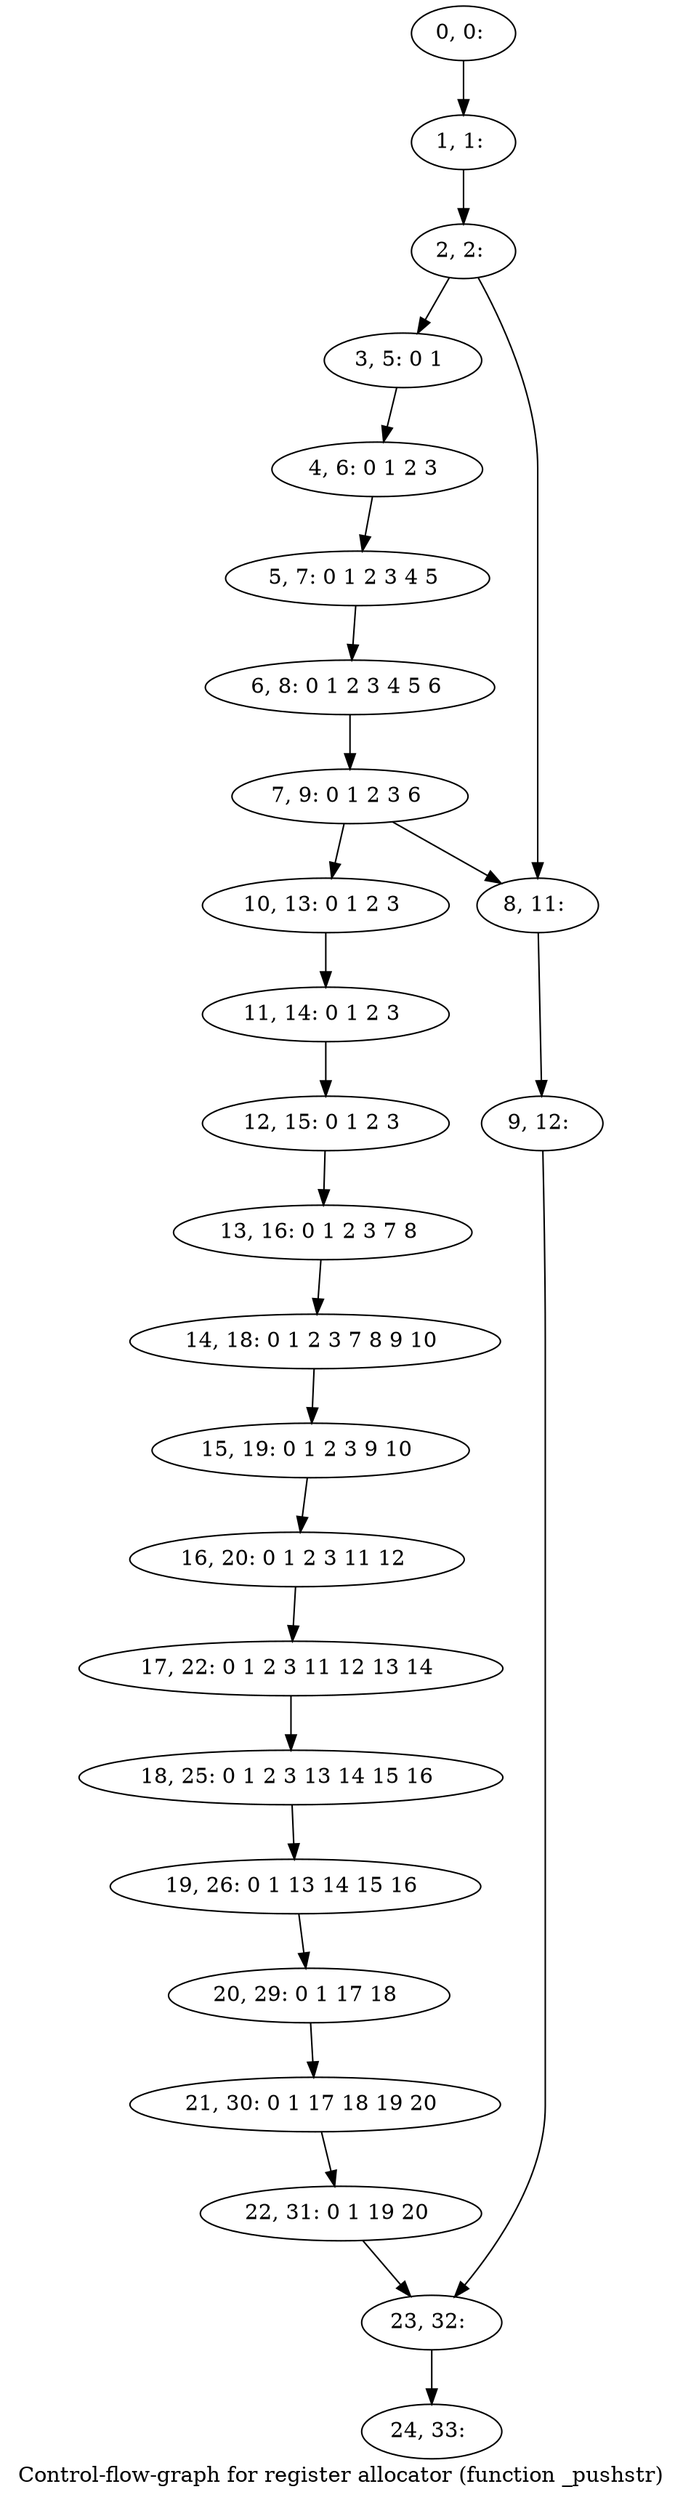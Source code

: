 digraph G {
graph [label="Control-flow-graph for register allocator (function _pushstr)"]
0[label="0, 0: "];
1[label="1, 1: "];
2[label="2, 2: "];
3[label="3, 5: 0 1 "];
4[label="4, 6: 0 1 2 3 "];
5[label="5, 7: 0 1 2 3 4 5 "];
6[label="6, 8: 0 1 2 3 4 5 6 "];
7[label="7, 9: 0 1 2 3 6 "];
8[label="8, 11: "];
9[label="9, 12: "];
10[label="10, 13: 0 1 2 3 "];
11[label="11, 14: 0 1 2 3 "];
12[label="12, 15: 0 1 2 3 "];
13[label="13, 16: 0 1 2 3 7 8 "];
14[label="14, 18: 0 1 2 3 7 8 9 10 "];
15[label="15, 19: 0 1 2 3 9 10 "];
16[label="16, 20: 0 1 2 3 11 12 "];
17[label="17, 22: 0 1 2 3 11 12 13 14 "];
18[label="18, 25: 0 1 2 3 13 14 15 16 "];
19[label="19, 26: 0 1 13 14 15 16 "];
20[label="20, 29: 0 1 17 18 "];
21[label="21, 30: 0 1 17 18 19 20 "];
22[label="22, 31: 0 1 19 20 "];
23[label="23, 32: "];
24[label="24, 33: "];
0->1 ;
1->2 ;
2->3 ;
2->8 ;
3->4 ;
4->5 ;
5->6 ;
6->7 ;
7->8 ;
7->10 ;
8->9 ;
9->23 ;
10->11 ;
11->12 ;
12->13 ;
13->14 ;
14->15 ;
15->16 ;
16->17 ;
17->18 ;
18->19 ;
19->20 ;
20->21 ;
21->22 ;
22->23 ;
23->24 ;
}
